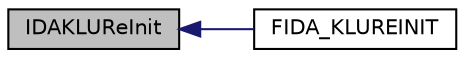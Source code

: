 digraph "IDAKLUReInit"
{
  edge [fontname="Helvetica",fontsize="10",labelfontname="Helvetica",labelfontsize="10"];
  node [fontname="Helvetica",fontsize="10",shape=record];
  rankdir="LR";
  Node5 [label="IDAKLUReInit",height=0.2,width=0.4,color="black", fillcolor="grey75", style="filled", fontcolor="black"];
  Node5 -> Node6 [dir="back",color="midnightblue",fontsize="10",style="solid",fontname="Helvetica"];
  Node6 [label="FIDA_KLUREINIT",height=0.2,width=0.4,color="black", fillcolor="white", style="filled",URL="$de/df3/fidaklu_8c.html#a2eaf7dfec787ad965b2b20c91b2be6e8"];
}
